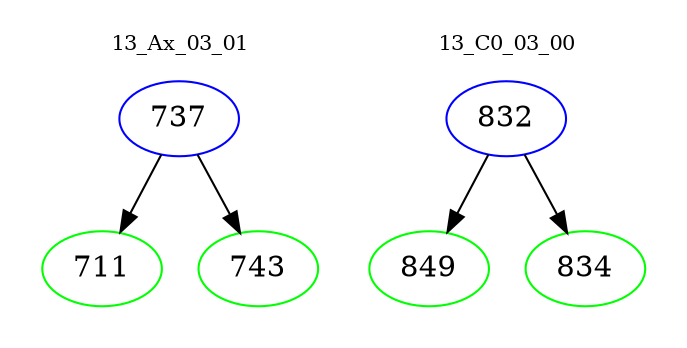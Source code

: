 digraph{
subgraph cluster_0 {
color = white
label = "13_Ax_03_01";
fontsize=10;
T0_737 [label="737", color="blue"]
T0_737 -> T0_711 [color="black"]
T0_711 [label="711", color="green"]
T0_737 -> T0_743 [color="black"]
T0_743 [label="743", color="green"]
}
subgraph cluster_1 {
color = white
label = "13_C0_03_00";
fontsize=10;
T1_832 [label="832", color="blue"]
T1_832 -> T1_849 [color="black"]
T1_849 [label="849", color="green"]
T1_832 -> T1_834 [color="black"]
T1_834 [label="834", color="green"]
}
}
